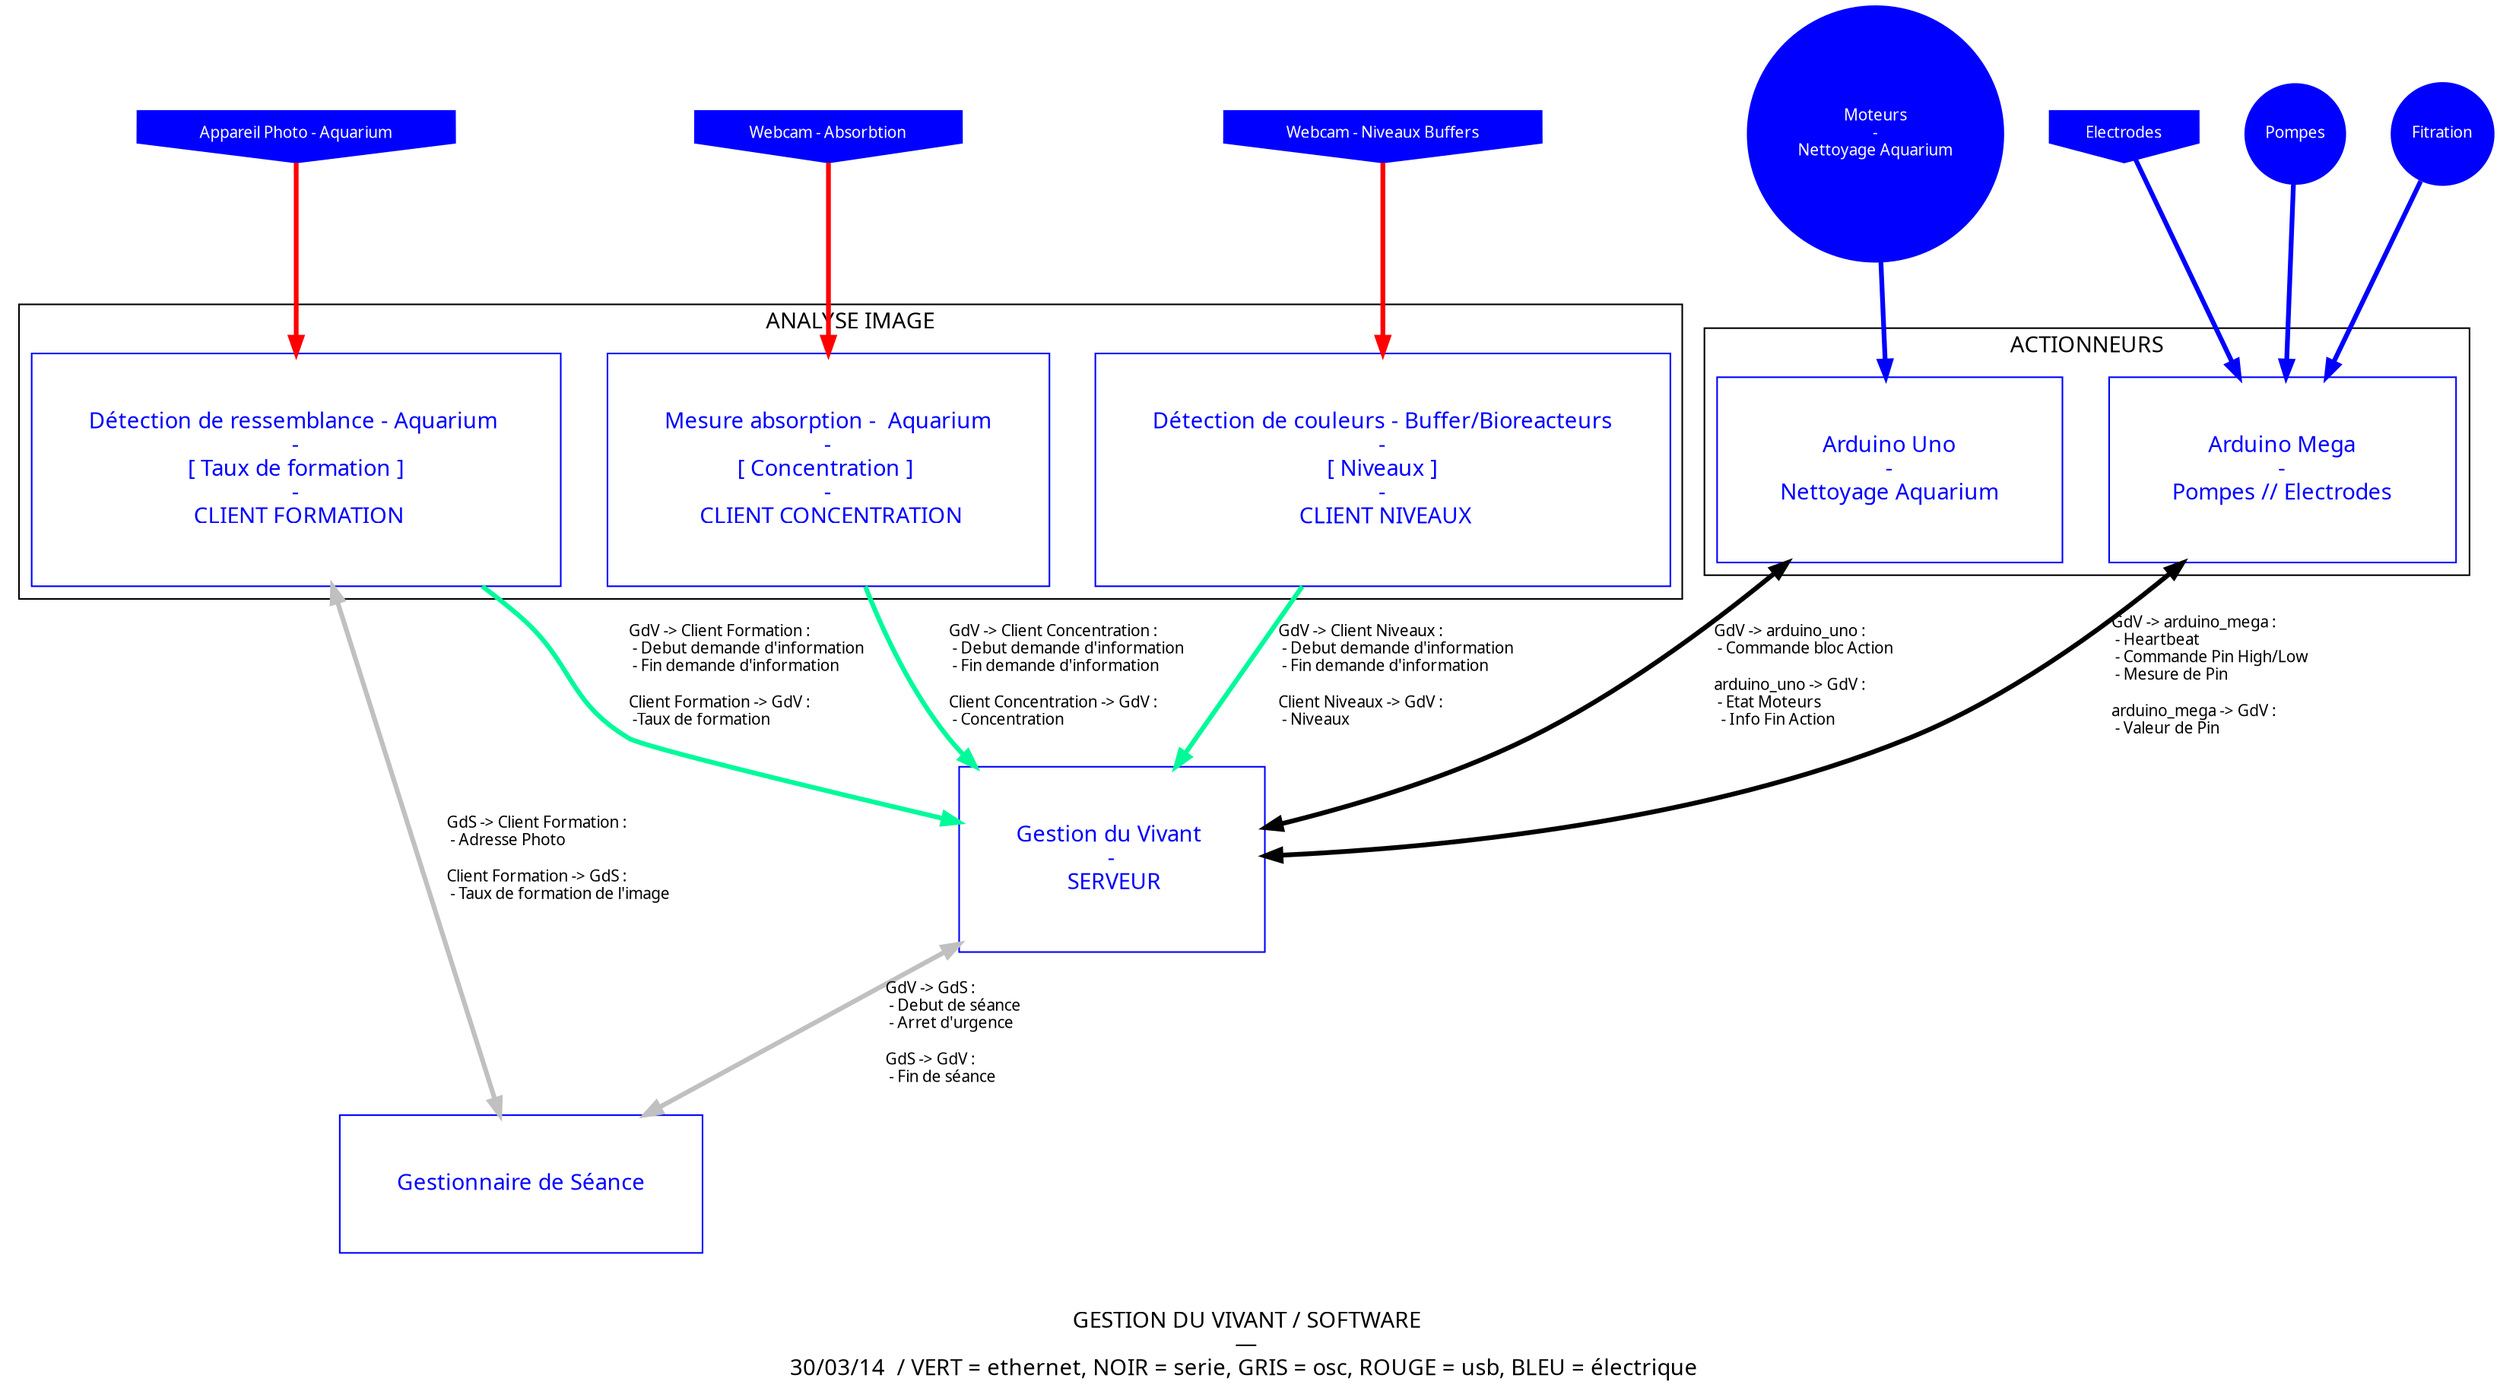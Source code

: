 digraph {
   label="\n\nGESTION DU VIVANT / SOFTWARE \n— \n30/03/14  / VERT = ethernet, NOIR = serie, GRIS = osc, ROUGE = usb, BLEU = électrique  "
   rankdir="TP"
   nodesep = .4
  
   layout=dot
   
   fontsize=14
   fontname="myriadpro"
   
   node[fontsize=14, fontname="myriadpro", fontcolor=blue, color=blue, shape=house]
   edge[fontsize=10, fontname="monaco", color=green]

   
   // ORGANS 
   
   subgraph organs {
       
      node[fontsize=14, fontname="myriadpro", fontcolor=blue, color=blue, shape=box, margin = 0.5]
      
      arduino_mega [label ="Arduino Mega\n - \n Pompes // Electrodes "]
      arduino_uno [label ="Arduino Uno\n - \n Nettoyage Aquarium "]

      life_controller [label ="Gestion du Vivant \n - \n SERVEUR"]

      det_level [label ="Détection de couleurs - Buffer/Bioreacteurs\n - \n [ Niveaux ] \n - \n CLIENT NIVEAUX"]
      det_conc [label ="Mesure absorption -  Aquarium\n - \n[ Concentration ] \n - \n CLIENT CONCENTRATION"]
      det_formation [label = "Détection de ressemblance - Aquarium \n - \n[ Taux de formation ]\n - \n CLIENT FORMATION"]

      film_controller [label="Gestionnaire de Séance"]
    
      subgraph cluster_culture {
        label="ANALYSE IMAGE"
        det_level
        det_conc
        det_formation
      }
    
      subgraph cluster_aquarium {
        label="ACTIONNEURS"
        
        node[height = 2, width = 1]
        arduino_mega
        arduino_uno
      }
    }
    
    // DEVICES
    subgraph device {
      node[shape=circle, fontsize=10, style="filled", color=blue, fontcolor=white]
      pumps [label ="Pompes"]
      moteur [label = "Moteurs\n - \nNettoyage Aquarium"]
      filtration_system [label ="Fitration"]
    }
    // SENSORS
    subgraph sensor {
      node[shape=invhouse, fontsize=10, style="filled", color=blue, fontcolor=white]
      electrodes [label ="Electrodes"]
      webcam_spectro [label= "Webcam - Absorbtion"]
      webcam_level [label= "Webcam - Niveaux Buffers"]
      camera [label = "Appareil Photo - Aquarium"]
    }
    
    //RELATION
    subgraph Serie {
      edge[penwidth=3, color=mediumspringgrey, dir = both,label=""]
      
      arduino_mega -> life_controller [label = "GdV -> arduino_mega : \l - Heartbeat \l - Commande Pin High/Low \l - Mesure de Pin \l\larduino_mega -> GdV :\l - Valeur de Pin \l"]
      arduino_uno -> life_controller [label = "GdV -> arduino_uno : \l - Commande bloc Action \l\larduino_uno -> GdV :\l - Etat Moteurs \l  - Info Fin Action\l"]
    }
    
    subgraph Ethernet {
      edge[penwidth=3, color=mediumspringgreen, label=""] 
  
      
      det_conc -> life_controller [label = "GdV -> Client Concentration : \l - Debut demande d'information \l - Fin demande d'information \l\lClient Concentration -> GdV :\l - Concentration\l"]
      det_level -> life_controller [label = "GdV -> Client Niveaux : \l - Debut demande d'information \l - Fin demande d'information \l\lClient Niveaux -> GdV : \l - Niveaux\l"]
      det_formation -> life_controller [label = "GdV -> Client Formation : \l - Debut demande d'information \l - Fin demande d'information \l\lClient Formation -> GdV : \l -Taux de formation\l"]
    }
    
    subgraph OSC {
      edge[penwidth=3, color=grey, dir = both, label = ""] 
  
      life_controller -> film_controller [label = "GdV -> GdS : \l - Debut de séance \l - Arret d'urgence \l\lGdS -> GdV :\l - Fin de séance \l"]
      det_formation -> film_controller [label = "GdS -> Client Formation : \l - Adresse Photo \l\lClient Formation -> GdS :\l - Taux de formation de l'image\l"]
    }
    
    subgraph Elec {
      edge[penwidth=3, color=blue, dir = forward, label = ""]
      pumps, electrodes, filtration_system -> arduino_mega
      moteur -> arduino_uno
    
    }
    
    subgraph USB{
      edge[penwidth=3, color=red, dir = forward, label = ""]
      webcam_level -> det_level
      webcam_spectro -> det_conc
      camera -> det_formation
    }
  }